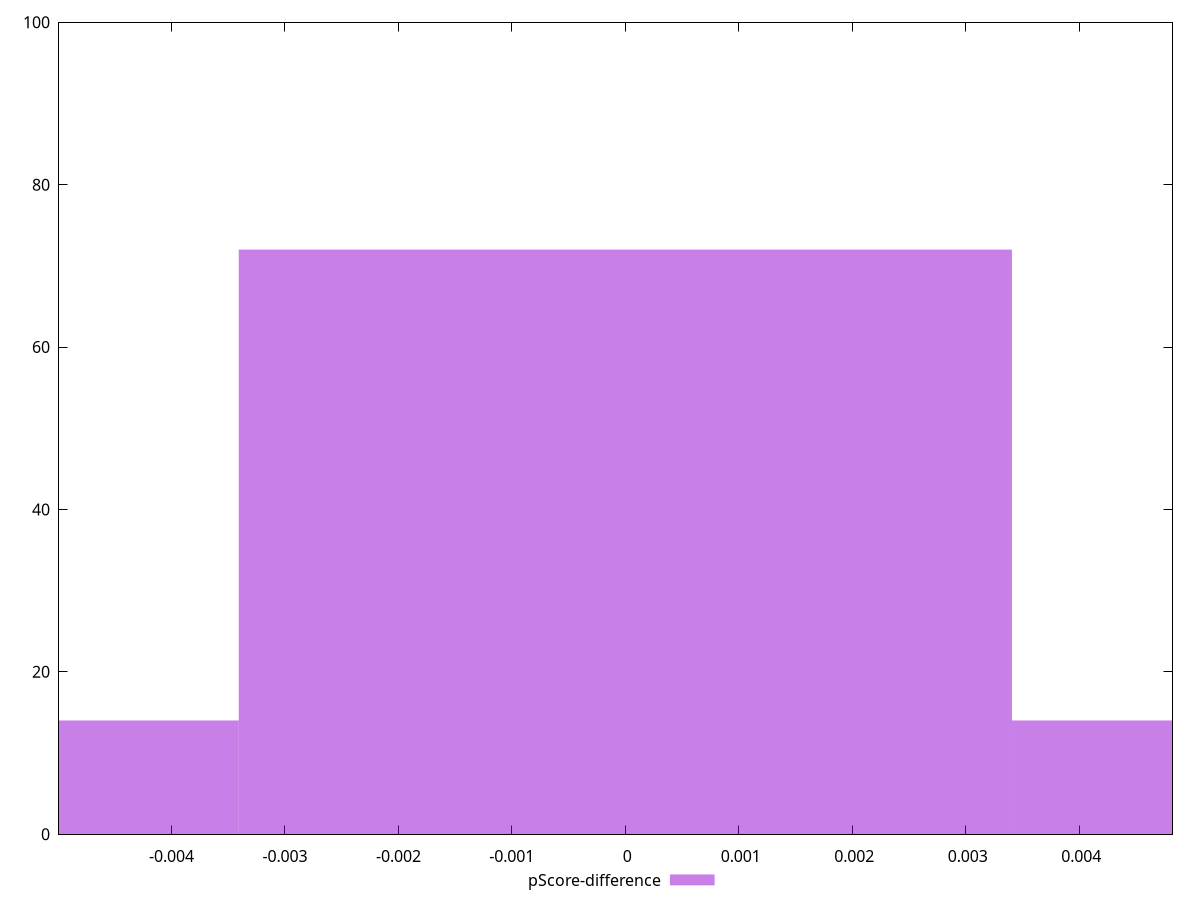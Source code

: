 reset

$pScoreDifference <<EOF
0 72
0.006814457578563129 14
-0.006814457578563129 14
EOF

set key outside below
set boxwidth 0.006814457578563129
set xrange [-0.004991237229541534:0.0048222234998795965]
set yrange [0:100]
set trange [0:100]
set style fill transparent solid 0.5 noborder
set terminal svg size 640, 490 enhanced background rgb 'white'
set output "report_00013_2021-02-09T12-04-24.940Z/first-cpu-idle/samples/pages+cached+noadtech+nomedia+nocss/pScore-difference/histogram.svg"

plot $pScoreDifference title "pScore-difference" with boxes

reset
